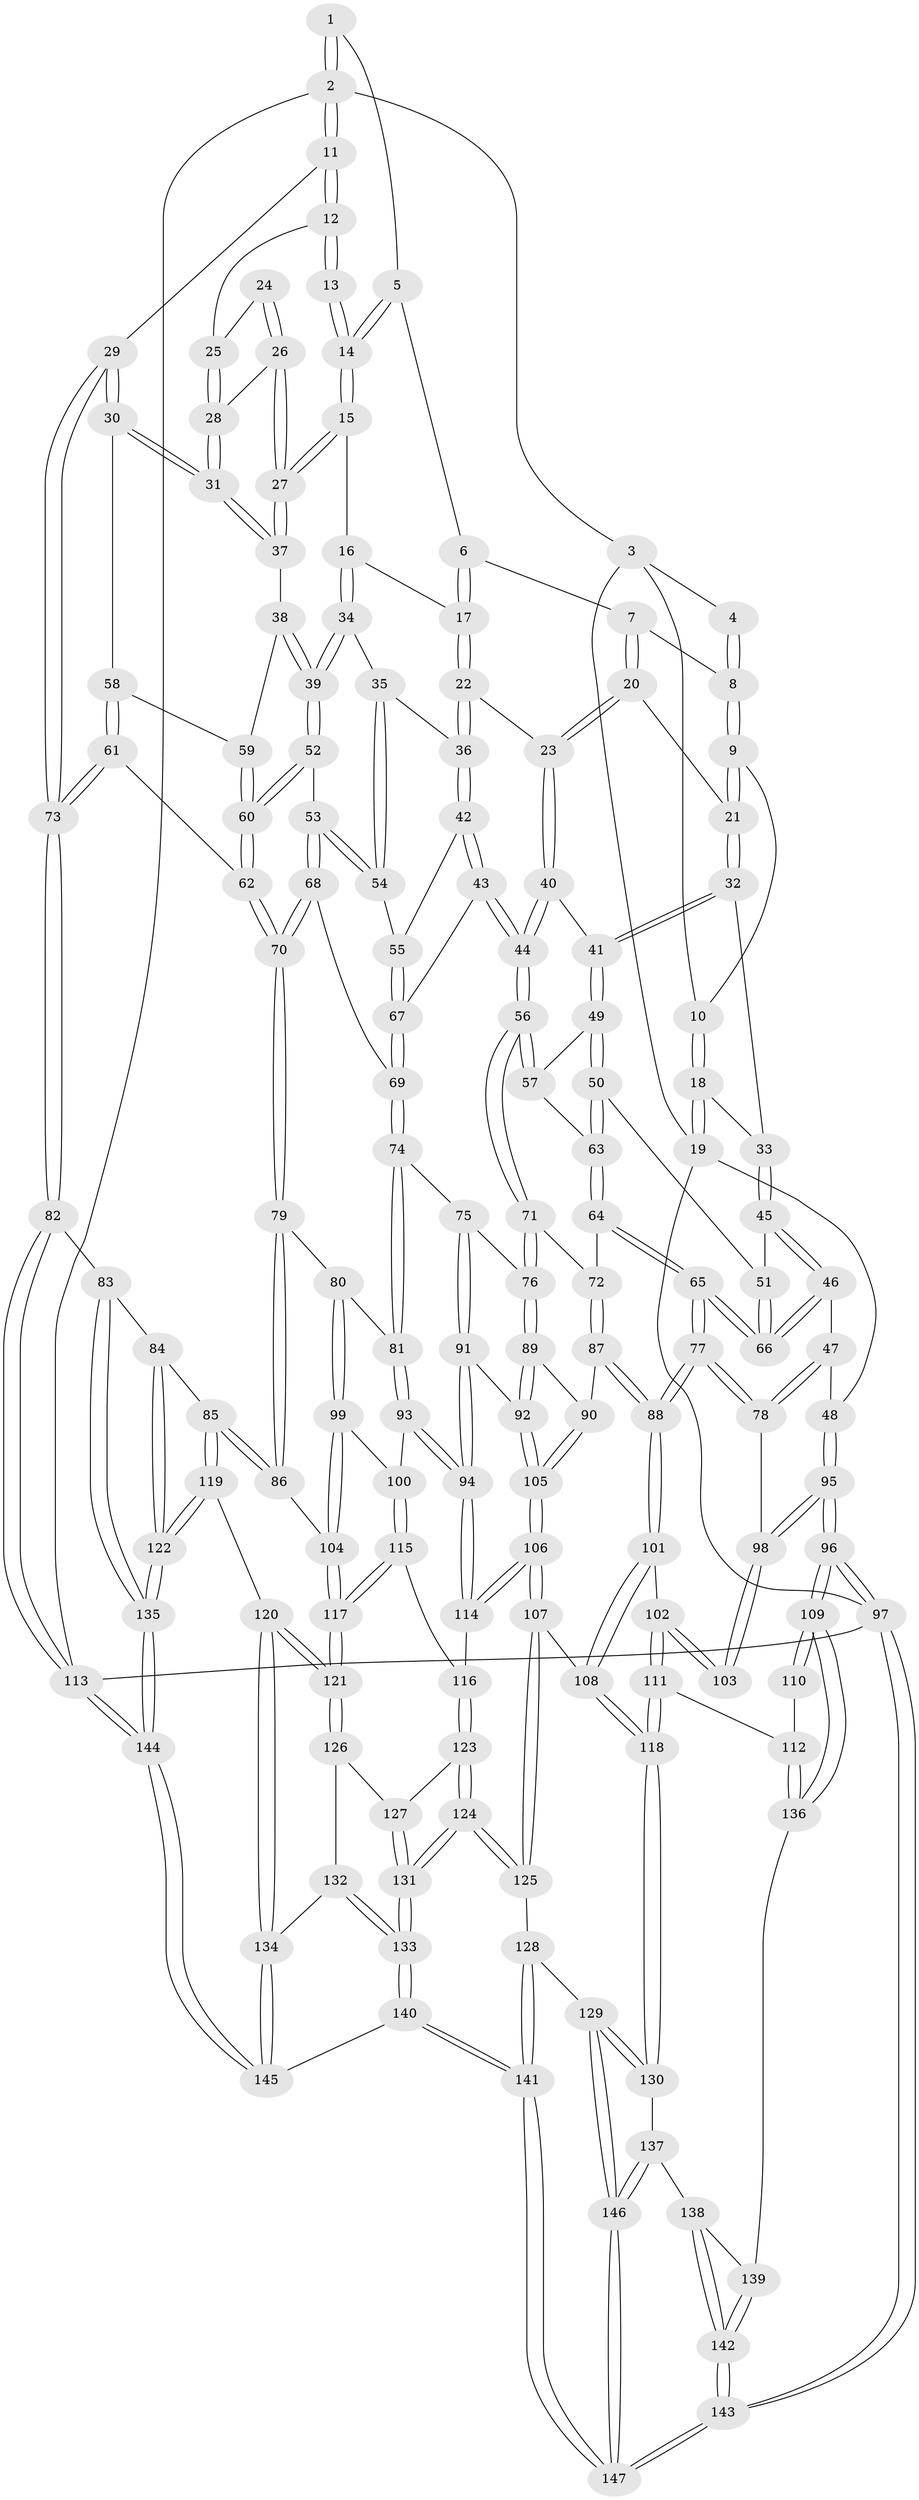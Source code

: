 // Generated by graph-tools (version 1.1) at 2025/38/03/09/25 02:38:30]
// undirected, 147 vertices, 364 edges
graph export_dot {
graph [start="1"]
  node [color=gray90,style=filled];
  1 [pos="+0.9127023011767184+0"];
  2 [pos="+1+0"];
  3 [pos="+0.10937906964478651+0"];
  4 [pos="+0.5697578315343083+0"];
  5 [pos="+0.8089162635945852+0.03592229171161537"];
  6 [pos="+0.7613669638523675+0.06733215416450984"];
  7 [pos="+0.5748447239262731+0.002136816305128716"];
  8 [pos="+0.5674795937508553+0"];
  9 [pos="+0.2793512203708174+0.08735354482364077"];
  10 [pos="+0.1657142043966378+0"];
  11 [pos="+1+0"];
  12 [pos="+1+0"];
  13 [pos="+0.914410429272206+0.11084083007803056"];
  14 [pos="+0.8809907354077634+0.12135441109042867"];
  15 [pos="+0.8632539094281794+0.15250310214086313"];
  16 [pos="+0.8110336407610642+0.1812310056606573"];
  17 [pos="+0.7544324675166902+0.1262192128377973"];
  18 [pos="+0.04904440562733945+0.19169824834054536"];
  19 [pos="+0+0.31596791882640624"];
  20 [pos="+0.5555494155925815+0.11357357576563894"];
  21 [pos="+0.28326179950184655+0.09883159985590995"];
  22 [pos="+0.6160771230061559+0.1898419479270333"];
  23 [pos="+0.557606665037197+0.12345328710369925"];
  24 [pos="+0.94263975376423+0.15352551051263388"];
  25 [pos="+0.968599647566223+0.17515861418749062"];
  26 [pos="+0.9245206920316789+0.21618921078637704"];
  27 [pos="+0.9122502904023096+0.22211673966748344"];
  28 [pos="+0.9833845258059126+0.20394069858903893"];
  29 [pos="+1+0.2849520955481385"];
  30 [pos="+1+0.28539288168795995"];
  31 [pos="+1+0.2808234897386758"];
  32 [pos="+0.2789443262573253+0.16341144915123995"];
  33 [pos="+0.17018009418396865+0.22830110564540787"];
  34 [pos="+0.7911347462294088+0.2430973052395435"];
  35 [pos="+0.7170496696069417+0.2513781841753306"];
  36 [pos="+0.6292673579153638+0.22414412585961563"];
  37 [pos="+0.8974781251837881+0.2956712253073568"];
  38 [pos="+0.8919223342822233+0.299782165201873"];
  39 [pos="+0.851654855730075+0.3135997713686521"];
  40 [pos="+0.42722981044938363+0.25048511315934907"];
  41 [pos="+0.33584291236269526+0.24302617734562304"];
  42 [pos="+0.6198378266268089+0.254137458853894"];
  43 [pos="+0.5451928106909032+0.4085000516462847"];
  44 [pos="+0.5233312567810301+0.4141824836040642"];
  45 [pos="+0.1669238345868653+0.3471328930249545"];
  46 [pos="+0.1315046129511635+0.37826290263434387"];
  47 [pos="+0.028795241321875296+0.4175911481842064"];
  48 [pos="+0+0.388690579989064"];
  49 [pos="+0.31518568564739113+0.31588985883527526"];
  50 [pos="+0.291521939738503+0.33869511867321694"];
  51 [pos="+0.2588306690187454+0.3571476338434507"];
  52 [pos="+0.8351428198851598+0.357247427770094"];
  53 [pos="+0.7740650726630984+0.3895517974900133"];
  54 [pos="+0.7360166144755423+0.3767654417407398"];
  55 [pos="+0.7229023167092522+0.37886179802756764"];
  56 [pos="+0.5083678218060991+0.42772095948790406"];
  57 [pos="+0.3713415381703698+0.36992456695656845"];
  58 [pos="+0.9949073841407592+0.370383970509932"];
  59 [pos="+0.9518170151572509+0.3755117715999068"];
  60 [pos="+0.907315571523793+0.45838668170694485"];
  61 [pos="+0.9411742980061842+0.4987883181492952"];
  62 [pos="+0.9194683219250855+0.49793567065804856"];
  63 [pos="+0.3352883974870665+0.43801995981144604"];
  64 [pos="+0.335960162003786+0.49041749704584015"];
  65 [pos="+0.26814142210918157+0.5156915651754893"];
  66 [pos="+0.26632511761138034+0.5111000455598677"];
  67 [pos="+0.6013598333884954+0.4322291139785705"];
  68 [pos="+0.7711446342353857+0.43830906608330883"];
  69 [pos="+0.67107446733021+0.5147994343824057"];
  70 [pos="+0.8507851023524801+0.5581738483137768"];
  71 [pos="+0.4763287362525798+0.4812295122739176"];
  72 [pos="+0.4439997089114119+0.4934273907155186"];
  73 [pos="+1+0.5522434931662712"];
  74 [pos="+0.6874624856287108+0.5652534151493247"];
  75 [pos="+0.6202633495333713+0.594611293822934"];
  76 [pos="+0.507290909089364+0.5596789760620433"];
  77 [pos="+0.23677240103992162+0.5729916043034137"];
  78 [pos="+0.1755712181392061+0.5784119857367952"];
  79 [pos="+0.8425678821019164+0.5739595014263056"];
  80 [pos="+0.7846534586479553+0.5883816460306807"];
  81 [pos="+0.6883090657166652+0.5659021234971252"];
  82 [pos="+1+0.749506423092311"];
  83 [pos="+1+0.7573158769424319"];
  84 [pos="+0.9628261652460702+0.7403694239715964"];
  85 [pos="+0.9571884592457517+0.7388960134146025"];
  86 [pos="+0.9293591834414989+0.7234440851916741"];
  87 [pos="+0.37773706377668126+0.6356485767042203"];
  88 [pos="+0.29949201535313424+0.6612580716219919"];
  89 [pos="+0.5023827779768372+0.6144473385381914"];
  90 [pos="+0.4254104636296381+0.653370873550131"];
  91 [pos="+0.5714573228185699+0.6912531208337941"];
  92 [pos="+0.5351556858955971+0.671390588931492"];
  93 [pos="+0.6714846949585207+0.6836375178891332"];
  94 [pos="+0.5938397699792182+0.7287139004287385"];
  95 [pos="+0+0.5918711363986405"];
  96 [pos="+0+0.7535916088080298"];
  97 [pos="+0+1"];
  98 [pos="+0.1709108316154408+0.5832117062249201"];
  99 [pos="+0.7507438741564139+0.7107006353506797"];
  100 [pos="+0.7407219705229099+0.7183299363991129"];
  101 [pos="+0.29826816374180953+0.6913699573859777"];
  102 [pos="+0.16491383314276997+0.7445503108168265"];
  103 [pos="+0.12839823409990622+0.6483577353177675"];
  104 [pos="+0.8679960797302193+0.7393711412919107"];
  105 [pos="+0.45269695996822495+0.7213505316192508"];
  106 [pos="+0.4297334587907449+0.8023544677097972"];
  107 [pos="+0.4266324457294547+0.8054526027130346"];
  108 [pos="+0.32019896724266655+0.7509134496280658"];
  109 [pos="+0+0.7564576517951204"];
  110 [pos="+0.11575373673680418+0.6531325788355898"];
  111 [pos="+0.13321353163781852+0.8276108788233433"];
  112 [pos="+0.08962966480282024+0.8388357067191933"];
  113 [pos="+1+1"];
  114 [pos="+0.593045331970115+0.7578266913637042"];
  115 [pos="+0.7224341106175278+0.7980909558107028"];
  116 [pos="+0.6265864912102167+0.809545467299796"];
  117 [pos="+0.7624990809122116+0.8293370816503667"];
  118 [pos="+0.23011926067424399+0.8624284578401463"];
  119 [pos="+0.8056818770535034+0.9027933613734782"];
  120 [pos="+0.7911986982316126+0.8956312599680675"];
  121 [pos="+0.7817757341751522+0.877492146979861"];
  122 [pos="+0.856605541867279+0.9604035381293118"];
  123 [pos="+0.6203761970331504+0.8329829387768279"];
  124 [pos="+0.46210492542419224+0.8896396369144791"];
  125 [pos="+0.4326744314084565+0.8637726996157227"];
  126 [pos="+0.6420927212523573+0.8816694382746418"];
  127 [pos="+0.6223745537631549+0.8471214030334377"];
  128 [pos="+0.4099359926278931+0.8797859800181312"];
  129 [pos="+0.29645125923293275+0.9361378875858192"];
  130 [pos="+0.23998497513031275+0.8820033989215545"];
  131 [pos="+0.5192711386225709+0.9986420036579288"];
  132 [pos="+0.6461593963659885+0.8920407638761266"];
  133 [pos="+0.5437353707651985+1"];
  134 [pos="+0.7067148505685918+0.9477056283308516"];
  135 [pos="+0.8718835425270192+0.9824703281445336"];
  136 [pos="+0.06912868695971859+0.844496971469832"];
  137 [pos="+0.1770018920377295+0.9639056349744263"];
  138 [pos="+0.15685065191034023+0.9650586109685823"];
  139 [pos="+0.08234057401881856+0.9059060586987666"];
  140 [pos="+0.5561480436519267+1"];
  141 [pos="+0.34933469839667314+1"];
  142 [pos="+0.03935276269540303+1"];
  143 [pos="+0+1"];
  144 [pos="+0.9760191655951397+1"];
  145 [pos="+0.608087131267626+1"];
  146 [pos="+0.30411684531836763+1"];
  147 [pos="+0.3214921833094445+1"];
  1 -- 2;
  1 -- 2;
  1 -- 5;
  2 -- 3;
  2 -- 11;
  2 -- 11;
  2 -- 113;
  3 -- 4;
  3 -- 10;
  3 -- 19;
  4 -- 8;
  4 -- 8;
  5 -- 6;
  5 -- 14;
  5 -- 14;
  6 -- 7;
  6 -- 17;
  6 -- 17;
  7 -- 8;
  7 -- 20;
  7 -- 20;
  8 -- 9;
  8 -- 9;
  9 -- 10;
  9 -- 21;
  9 -- 21;
  10 -- 18;
  10 -- 18;
  11 -- 12;
  11 -- 12;
  11 -- 29;
  12 -- 13;
  12 -- 13;
  12 -- 25;
  13 -- 14;
  13 -- 14;
  14 -- 15;
  14 -- 15;
  15 -- 16;
  15 -- 27;
  15 -- 27;
  16 -- 17;
  16 -- 34;
  16 -- 34;
  17 -- 22;
  17 -- 22;
  18 -- 19;
  18 -- 19;
  18 -- 33;
  19 -- 48;
  19 -- 97;
  20 -- 21;
  20 -- 23;
  20 -- 23;
  21 -- 32;
  21 -- 32;
  22 -- 23;
  22 -- 36;
  22 -- 36;
  23 -- 40;
  23 -- 40;
  24 -- 25;
  24 -- 26;
  24 -- 26;
  25 -- 28;
  25 -- 28;
  26 -- 27;
  26 -- 27;
  26 -- 28;
  27 -- 37;
  27 -- 37;
  28 -- 31;
  28 -- 31;
  29 -- 30;
  29 -- 30;
  29 -- 73;
  29 -- 73;
  30 -- 31;
  30 -- 31;
  30 -- 58;
  31 -- 37;
  31 -- 37;
  32 -- 33;
  32 -- 41;
  32 -- 41;
  33 -- 45;
  33 -- 45;
  34 -- 35;
  34 -- 39;
  34 -- 39;
  35 -- 36;
  35 -- 54;
  35 -- 54;
  36 -- 42;
  36 -- 42;
  37 -- 38;
  38 -- 39;
  38 -- 39;
  38 -- 59;
  39 -- 52;
  39 -- 52;
  40 -- 41;
  40 -- 44;
  40 -- 44;
  41 -- 49;
  41 -- 49;
  42 -- 43;
  42 -- 43;
  42 -- 55;
  43 -- 44;
  43 -- 44;
  43 -- 67;
  44 -- 56;
  44 -- 56;
  45 -- 46;
  45 -- 46;
  45 -- 51;
  46 -- 47;
  46 -- 66;
  46 -- 66;
  47 -- 48;
  47 -- 78;
  47 -- 78;
  48 -- 95;
  48 -- 95;
  49 -- 50;
  49 -- 50;
  49 -- 57;
  50 -- 51;
  50 -- 63;
  50 -- 63;
  51 -- 66;
  51 -- 66;
  52 -- 53;
  52 -- 60;
  52 -- 60;
  53 -- 54;
  53 -- 54;
  53 -- 68;
  53 -- 68;
  54 -- 55;
  55 -- 67;
  55 -- 67;
  56 -- 57;
  56 -- 57;
  56 -- 71;
  56 -- 71;
  57 -- 63;
  58 -- 59;
  58 -- 61;
  58 -- 61;
  59 -- 60;
  59 -- 60;
  60 -- 62;
  60 -- 62;
  61 -- 62;
  61 -- 73;
  61 -- 73;
  62 -- 70;
  62 -- 70;
  63 -- 64;
  63 -- 64;
  64 -- 65;
  64 -- 65;
  64 -- 72;
  65 -- 66;
  65 -- 66;
  65 -- 77;
  65 -- 77;
  67 -- 69;
  67 -- 69;
  68 -- 69;
  68 -- 70;
  68 -- 70;
  69 -- 74;
  69 -- 74;
  70 -- 79;
  70 -- 79;
  71 -- 72;
  71 -- 76;
  71 -- 76;
  72 -- 87;
  72 -- 87;
  73 -- 82;
  73 -- 82;
  74 -- 75;
  74 -- 81;
  74 -- 81;
  75 -- 76;
  75 -- 91;
  75 -- 91;
  76 -- 89;
  76 -- 89;
  77 -- 78;
  77 -- 78;
  77 -- 88;
  77 -- 88;
  78 -- 98;
  79 -- 80;
  79 -- 86;
  79 -- 86;
  80 -- 81;
  80 -- 99;
  80 -- 99;
  81 -- 93;
  81 -- 93;
  82 -- 83;
  82 -- 113;
  82 -- 113;
  83 -- 84;
  83 -- 135;
  83 -- 135;
  84 -- 85;
  84 -- 122;
  84 -- 122;
  85 -- 86;
  85 -- 86;
  85 -- 119;
  85 -- 119;
  86 -- 104;
  87 -- 88;
  87 -- 88;
  87 -- 90;
  88 -- 101;
  88 -- 101;
  89 -- 90;
  89 -- 92;
  89 -- 92;
  90 -- 105;
  90 -- 105;
  91 -- 92;
  91 -- 94;
  91 -- 94;
  92 -- 105;
  92 -- 105;
  93 -- 94;
  93 -- 94;
  93 -- 100;
  94 -- 114;
  94 -- 114;
  95 -- 96;
  95 -- 96;
  95 -- 98;
  95 -- 98;
  96 -- 97;
  96 -- 97;
  96 -- 109;
  96 -- 109;
  97 -- 143;
  97 -- 143;
  97 -- 113;
  98 -- 103;
  98 -- 103;
  99 -- 100;
  99 -- 104;
  99 -- 104;
  100 -- 115;
  100 -- 115;
  101 -- 102;
  101 -- 108;
  101 -- 108;
  102 -- 103;
  102 -- 103;
  102 -- 111;
  102 -- 111;
  104 -- 117;
  104 -- 117;
  105 -- 106;
  105 -- 106;
  106 -- 107;
  106 -- 107;
  106 -- 114;
  106 -- 114;
  107 -- 108;
  107 -- 125;
  107 -- 125;
  108 -- 118;
  108 -- 118;
  109 -- 110;
  109 -- 110;
  109 -- 136;
  109 -- 136;
  110 -- 112;
  111 -- 112;
  111 -- 118;
  111 -- 118;
  112 -- 136;
  112 -- 136;
  113 -- 144;
  113 -- 144;
  114 -- 116;
  115 -- 116;
  115 -- 117;
  115 -- 117;
  116 -- 123;
  116 -- 123;
  117 -- 121;
  117 -- 121;
  118 -- 130;
  118 -- 130;
  119 -- 120;
  119 -- 122;
  119 -- 122;
  120 -- 121;
  120 -- 121;
  120 -- 134;
  120 -- 134;
  121 -- 126;
  121 -- 126;
  122 -- 135;
  122 -- 135;
  123 -- 124;
  123 -- 124;
  123 -- 127;
  124 -- 125;
  124 -- 125;
  124 -- 131;
  124 -- 131;
  125 -- 128;
  126 -- 127;
  126 -- 132;
  127 -- 131;
  127 -- 131;
  128 -- 129;
  128 -- 141;
  128 -- 141;
  129 -- 130;
  129 -- 130;
  129 -- 146;
  129 -- 146;
  130 -- 137;
  131 -- 133;
  131 -- 133;
  132 -- 133;
  132 -- 133;
  132 -- 134;
  133 -- 140;
  133 -- 140;
  134 -- 145;
  134 -- 145;
  135 -- 144;
  135 -- 144;
  136 -- 139;
  137 -- 138;
  137 -- 146;
  137 -- 146;
  138 -- 139;
  138 -- 142;
  138 -- 142;
  139 -- 142;
  139 -- 142;
  140 -- 141;
  140 -- 141;
  140 -- 145;
  141 -- 147;
  141 -- 147;
  142 -- 143;
  142 -- 143;
  143 -- 147;
  143 -- 147;
  144 -- 145;
  144 -- 145;
  146 -- 147;
  146 -- 147;
}
